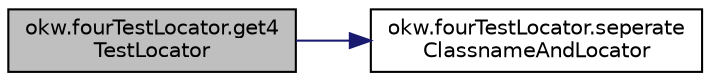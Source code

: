 digraph "okw.fourTestLocator.get4TestLocator"
{
 // INTERACTIVE_SVG=YES
 // LATEX_PDF_SIZE
  edge [fontname="Helvetica",fontsize="10",labelfontname="Helvetica",labelfontsize="10"];
  node [fontname="Helvetica",fontsize="10",shape=record];
  rankdir="LR";
  Node1 [label="okw.fourTestLocator.get4\lTestLocator",height=0.2,width=0.4,color="black", fillcolor="grey75", style="filled", fontcolor="black",tooltip="Erzeugt einen locator aus dem gegebenen Wert, wenn fspL mit \"4T!\", \"4T:\" oder \"4T?..."];
  Node1 -> Node2 [color="midnightblue",fontsize="10",style="solid",fontname="Helvetica"];
  Node2 [label="okw.fourTestLocator.seperate\lClassnameAndLocator",height=0.2,width=0.4,color="black", fillcolor="white", style="filled",URL="$classokw_1_1four_test_locator.html#a6ce001cb5b4694e70bd0a82c2a00eaaf",tooltip="Trennt den Klassenbezeichner vom Locator ab."];
}
